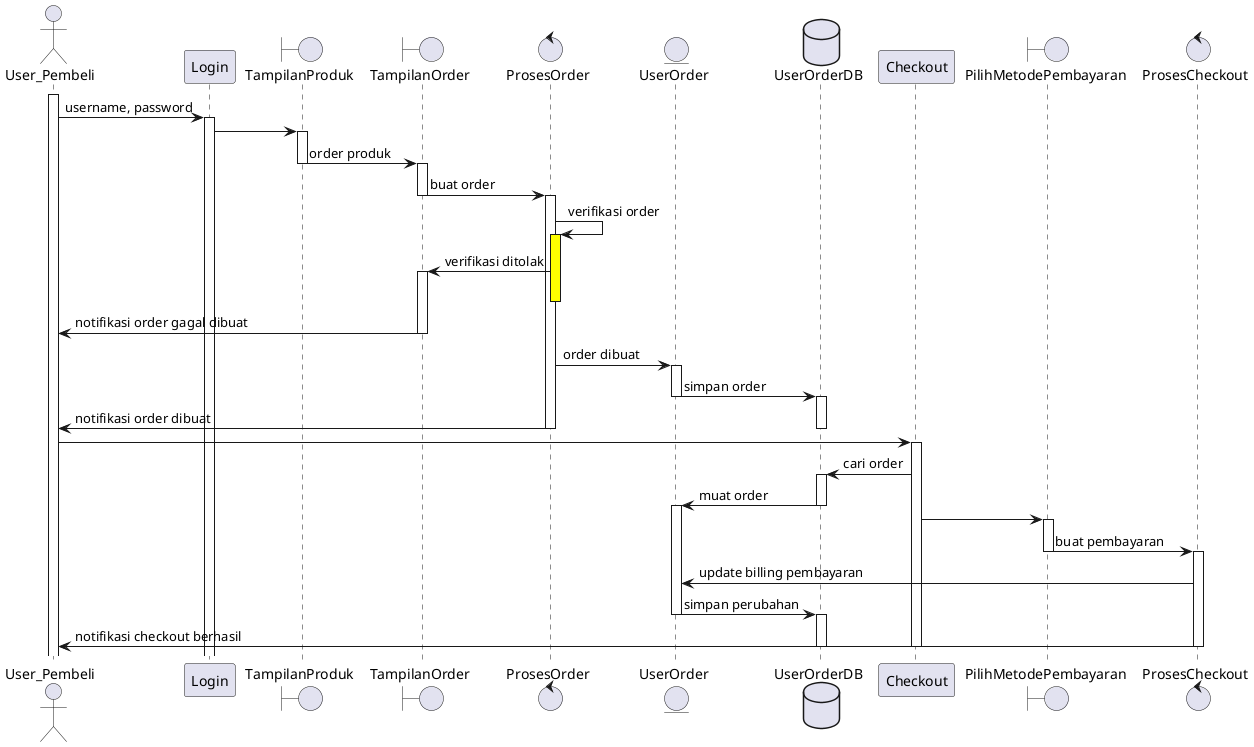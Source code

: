 @startuml

' Declaration
actor User_Pembeli as User
participant Login as login
boundary TampilanProduk as product_view
boundary TampilanOrder as order_view
control ProsesOrder as order_process
entity UserOrder as user_order
database UserOrderDB as DB_UserOrder
participant Checkout as checkout
boundary PilihMetodePembayaran as select_payment_method
control ProsesCheckout as checkout_process

' Flow
activate User
User -> login : username, password
activate login

login -> product_view
activate product_view

product_view->order_view : order produk
deactivate product_view
activate order_view

order_view -> order_process : buat order
deactivate order_view
activate order_process

order_process -> order_process : verifikasi order
activate order_process #Yellow

order_process -> order_view : verifikasi ditolak
activate order_view
deactivate order_process

order_view -> User : notifikasi order gagal dibuat
deactivate order_view

order_process -> user_order : order dibuat
activate user_order

user_order -> DB_UserOrder : simpan order
deactivate user_order
activate DB_UserOrder

order_process -> User : notifikasi order dibuat
deactivate DB_UserOrder
deactivate order_view
deactivate order_process


User -> checkout
activate checkout

checkout -> DB_UserOrder : cari order
activate DB_UserOrder

DB_UserOrder -> user_order : muat order
deactivate DB_UserOrder
activate user_order

checkout -> select_payment_method
activate select_payment_method

select_payment_method -> checkout_process : buat pembayaran
deactivate select_payment_method
activate checkout_process

checkout_process -> user_order : update billing pembayaran

user_order -> DB_UserOrder : simpan perubahan
deactivate user_order
activate DB_UserOrder

checkout_process -> User : notifikasi checkout berhasil
deactivate DB_UserOrder
deactivate checkout_process
deactivate checkout


@enduml